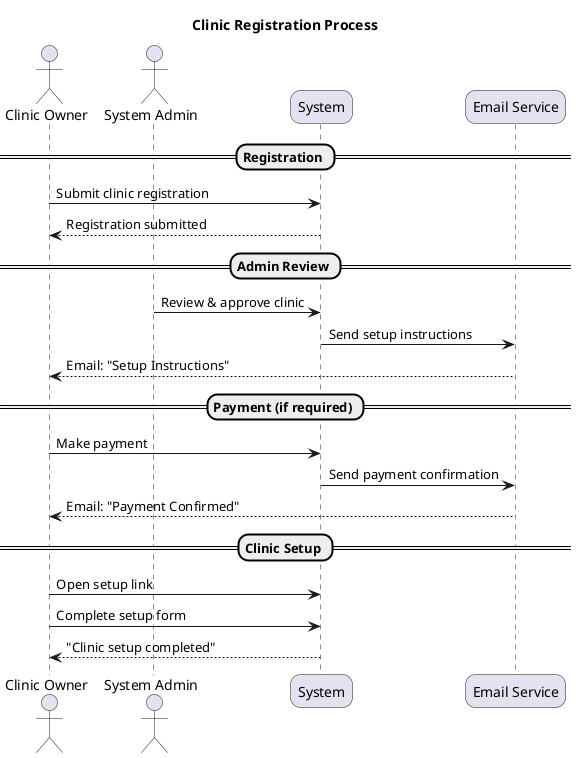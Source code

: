 @startuml Clinic Registration Process
skinparam backgroundColor #FFFFFF
skinparam roundcorner 20
title Clinic Registration Process

actor "Clinic Owner" as CO
actor "System Admin" as SA
participant "System" as SYS
participant "Email Service" as ES

== Registration ==
CO -> SYS: Submit clinic registration
SYS --> CO: Registration submitted

== Admin Review ==
SA -> SYS: Review & approve clinic
SYS -> ES: Send setup instructions
ES --> CO: Email: "Setup Instructions"

== Payment (if required) ==
CO -> SYS: Make payment
SYS -> ES: Send payment confirmation
ES --> CO: Email: "Payment Confirmed"

== Clinic Setup ==
CO -> SYS: Open setup link
CO -> SYS: Complete setup form
SYS --> CO: "Clinic setup completed"

@enduml

